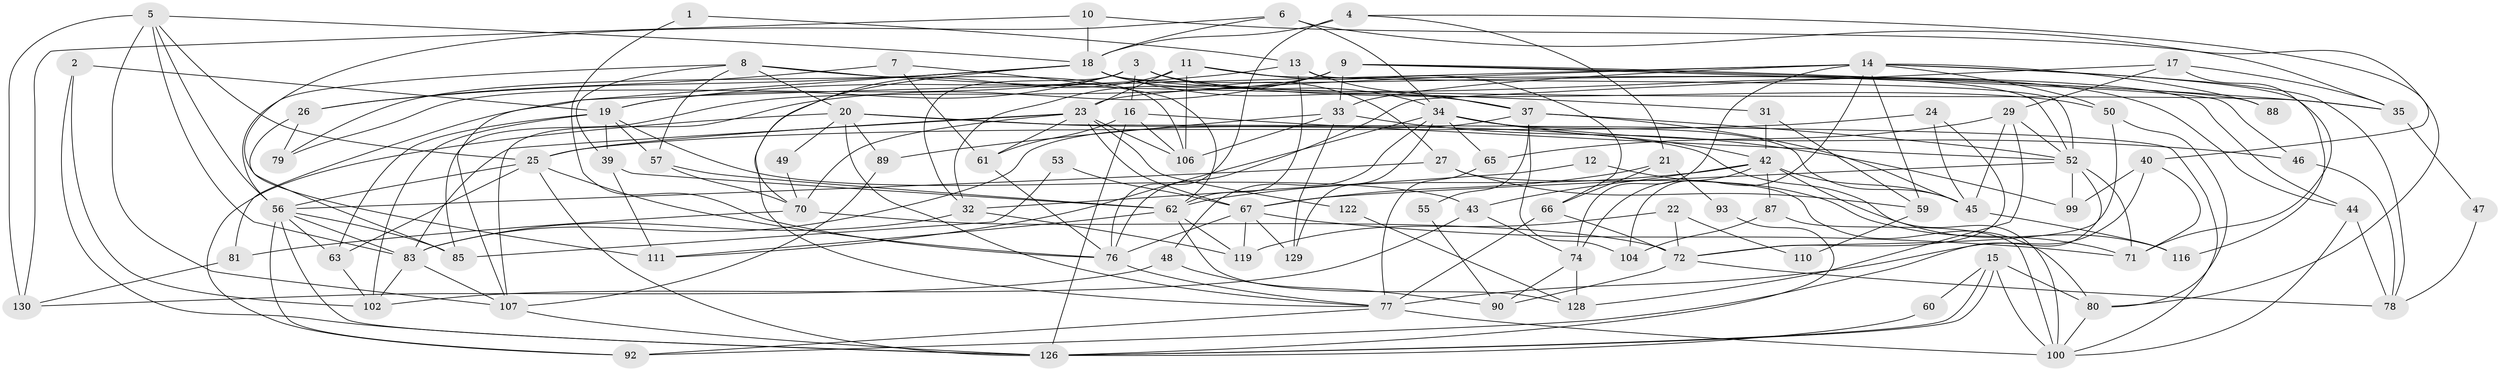 // Generated by graph-tools (version 1.1) at 2025/52/02/27/25 19:52:06]
// undirected, 91 vertices, 218 edges
graph export_dot {
graph [start="1"]
  node [color=gray90,style=filled];
  1;
  2;
  3;
  4;
  5 [super="+38"];
  6;
  7;
  8 [super="+68"];
  9 [super="+58"];
  10;
  11 [super="+131"];
  12;
  13 [super="+105"];
  14 [super="+115"];
  15 [super="+73"];
  16;
  17;
  18 [super="+41"];
  19 [super="+54"];
  20 [super="+64"];
  21 [super="+91"];
  22;
  23 [super="+28"];
  24;
  25 [super="+30"];
  26;
  27 [super="+127"];
  29 [super="+36"];
  31;
  32 [super="+84"];
  33 [super="+123"];
  34 [super="+125"];
  35 [super="+117"];
  37 [super="+51"];
  39 [super="+69"];
  40 [super="+97"];
  42 [super="+86"];
  43;
  44;
  45 [super="+82"];
  46 [super="+75"];
  47;
  48 [super="+108"];
  49;
  50 [super="+101"];
  52 [super="+98"];
  53;
  55;
  56 [super="+94"];
  57;
  59 [super="+103"];
  60;
  61;
  62 [super="+120"];
  63;
  65;
  66;
  67 [super="+95"];
  70;
  71 [super="+118"];
  72 [super="+121"];
  74;
  76 [super="+114"];
  77 [super="+124"];
  78;
  79;
  80;
  81;
  83 [super="+96"];
  85;
  87;
  88;
  89;
  90;
  92;
  93;
  99;
  100 [super="+113"];
  102 [super="+109"];
  104;
  106;
  107 [super="+112"];
  110;
  111;
  116;
  119;
  122;
  126;
  128;
  129;
  130;
  1 -- 13;
  1 -- 76;
  2 -- 126;
  2 -- 19;
  2 -- 102;
  3 -- 19;
  3 -- 44;
  3 -- 16;
  3 -- 34;
  3 -- 79;
  3 -- 50;
  3 -- 32;
  4 -- 18;
  4 -- 76;
  4 -- 21;
  4 -- 40;
  5 -- 56;
  5 -- 107;
  5 -- 130;
  5 -- 25;
  5 -- 83;
  5 -- 18;
  6 -- 18;
  6 -- 111;
  6 -- 34;
  6 -- 35;
  7 -- 61;
  7 -- 62;
  7 -- 26;
  8 -- 106;
  8 -- 57;
  8 -- 56;
  8 -- 31;
  8 -- 20;
  8 -- 39;
  9 -- 107;
  9 -- 32;
  9 -- 33;
  9 -- 35;
  9 -- 85;
  9 -- 88;
  9 -- 46;
  10 -- 130;
  10 -- 18;
  10 -- 80;
  11 -- 106;
  11 -- 66;
  11 -- 44;
  11 -- 77;
  11 -- 23;
  12 -- 32;
  12 -- 71;
  13 -- 62;
  13 -- 52;
  13 -- 19;
  13 -- 37;
  14 -- 71;
  14 -- 78;
  14 -- 59;
  14 -- 81;
  14 -- 23;
  14 -- 33;
  14 -- 50;
  14 -- 104;
  14 -- 74;
  14 -- 88;
  15 -- 126;
  15 -- 126;
  15 -- 80;
  15 -- 100;
  15 -- 60;
  16 -- 106;
  16 -- 61;
  16 -- 126;
  16 -- 52;
  17 -- 116;
  17 -- 29;
  17 -- 35;
  17 -- 76;
  18 -- 70;
  18 -- 26;
  18 -- 107;
  18 -- 52;
  18 -- 35;
  18 -- 37;
  18 -- 27;
  18 -- 79;
  19 -- 63;
  19 -- 57;
  19 -- 43;
  19 -- 102;
  19 -- 39;
  20 -- 89;
  20 -- 49;
  20 -- 77;
  20 -- 100;
  20 -- 116;
  20 -- 92;
  21 -- 66;
  21 -- 93 [weight=2];
  21 -- 67;
  22 -- 119;
  22 -- 72;
  22 -- 110;
  23 -- 61;
  23 -- 70;
  23 -- 106;
  23 -- 122;
  23 -- 25;
  23 -- 83;
  23 -- 67;
  24 -- 25;
  24 -- 72;
  24 -- 45;
  25 -- 126;
  25 -- 63;
  25 -- 56;
  25 -- 76;
  26 -- 79;
  26 -- 85;
  27 -- 80;
  27 -- 56;
  27 -- 59;
  29 -- 128 [weight=2];
  29 -- 52;
  29 -- 45;
  29 -- 65;
  31 -- 42;
  31 -- 59;
  32 -- 83;
  32 -- 119;
  33 -- 129;
  33 -- 89;
  33 -- 106;
  33 -- 99;
  34 -- 65;
  34 -- 129;
  34 -- 42;
  34 -- 45;
  34 -- 46;
  34 -- 111;
  34 -- 48;
  35 -- 47;
  37 -- 55;
  37 -- 52;
  37 -- 83;
  37 -- 104;
  37 -- 45;
  39 -- 111;
  39 -- 62;
  40 -- 77 [weight=2];
  40 -- 71;
  40 -- 99;
  42 -- 74;
  42 -- 100 [weight=2];
  42 -- 62;
  42 -- 87;
  42 -- 43;
  42 -- 45;
  43 -- 102;
  43 -- 74;
  44 -- 100;
  44 -- 78;
  45 -- 116;
  46 -- 78;
  47 -- 78;
  48 -- 130;
  48 -- 90;
  49 -- 70;
  50 -- 72;
  50 -- 80;
  52 -- 92;
  52 -- 99;
  52 -- 71;
  52 -- 67;
  53 -- 67;
  53 -- 85;
  55 -- 90;
  56 -- 63;
  56 -- 92;
  56 -- 85;
  56 -- 126;
  56 -- 83;
  57 -- 70;
  57 -- 62;
  59 -- 110;
  60 -- 126;
  61 -- 76;
  62 -- 119;
  62 -- 128;
  62 -- 111;
  63 -- 102;
  65 -- 77;
  66 -- 72;
  66 -- 77;
  67 -- 76;
  67 -- 129;
  67 -- 71;
  67 -- 119;
  70 -- 81;
  70 -- 72;
  72 -- 78;
  72 -- 90;
  74 -- 90;
  74 -- 128;
  76 -- 77;
  77 -- 100;
  77 -- 92;
  80 -- 100;
  81 -- 130;
  83 -- 107;
  83 -- 102;
  87 -- 104;
  87 -- 100;
  89 -- 107;
  93 -- 126;
  107 -- 126;
  122 -- 128;
}
